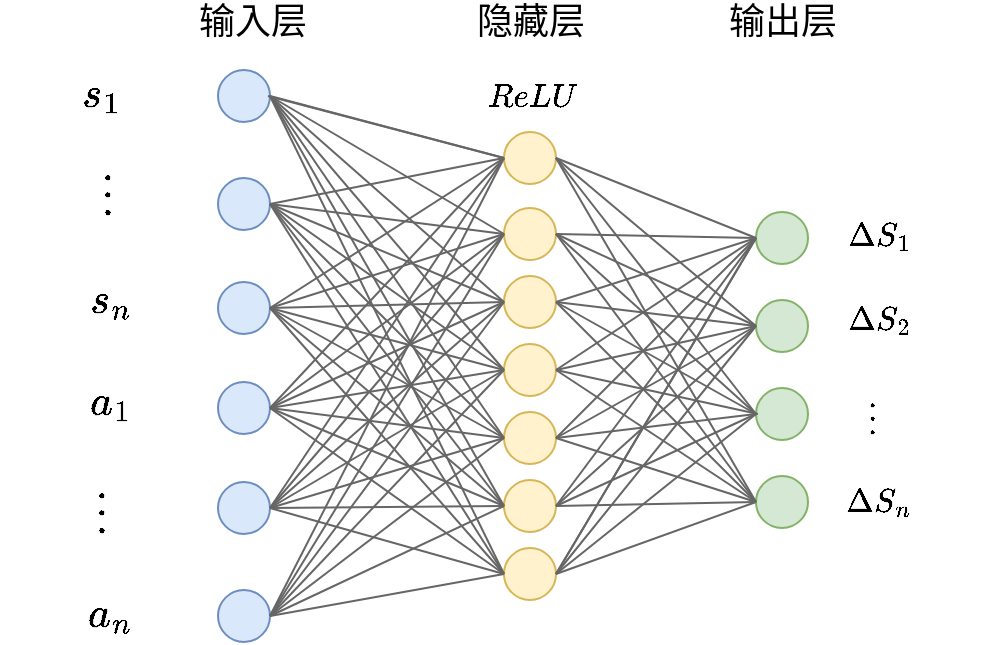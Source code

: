 <mxfile version="15.9.1" type="github">
  <diagram id="R-0LJIg4740oiYrScQ-5" name="第 1 页">
    <mxGraphModel dx="782" dy="450" grid="0" gridSize="10" guides="1" tooltips="1" connect="1" arrows="1" fold="1" page="0" pageScale="1" pageWidth="827" pageHeight="1169" math="1" shadow="0">
      <root>
        <mxCell id="0" />
        <mxCell id="1" parent="0" />
        <mxCell id="kZnqD4HNdVJVELvwvlzz-5" value="" style="ellipse;whiteSpace=wrap;html=1;aspect=fixed;fillColor=#dae8fc;strokeColor=#6c8ebf;" parent="1" vertex="1">
          <mxGeometry x="134" y="293" width="26" height="26" as="geometry" />
        </mxCell>
        <mxCell id="kZnqD4HNdVJVELvwvlzz-6" value="" style="ellipse;whiteSpace=wrap;html=1;aspect=fixed;fillColor=#dae8fc;strokeColor=#6c8ebf;" parent="1" vertex="1">
          <mxGeometry x="134" y="347" width="26" height="26" as="geometry" />
        </mxCell>
        <mxCell id="kZnqD4HNdVJVELvwvlzz-16" value="" style="ellipse;whiteSpace=wrap;html=1;aspect=fixed;fillColor=#dae8fc;strokeColor=#6c8ebf;" parent="1" vertex="1">
          <mxGeometry x="134" y="399" width="26" height="26" as="geometry" />
        </mxCell>
        <mxCell id="kZnqD4HNdVJVELvwvlzz-17" value="" style="ellipse;whiteSpace=wrap;html=1;aspect=fixed;fillColor=#dae8fc;strokeColor=#6c8ebf;" parent="1" vertex="1">
          <mxGeometry x="134" y="449" width="26" height="26" as="geometry" />
        </mxCell>
        <mxCell id="kZnqD4HNdVJVELvwvlzz-18" value="" style="ellipse;whiteSpace=wrap;html=1;aspect=fixed;fillColor=#dae8fc;strokeColor=#6c8ebf;" parent="1" vertex="1">
          <mxGeometry x="134" y="499" width="26" height="26" as="geometry" />
        </mxCell>
        <mxCell id="kZnqD4HNdVJVELvwvlzz-19" value="" style="ellipse;whiteSpace=wrap;html=1;aspect=fixed;fillColor=#dae8fc;strokeColor=#6c8ebf;" parent="1" vertex="1">
          <mxGeometry x="134" y="553" width="26" height="26" as="geometry" />
        </mxCell>
        <mxCell id="kZnqD4HNdVJVELvwvlzz-20" value="" style="ellipse;whiteSpace=wrap;html=1;aspect=fixed;fillColor=#fff2cc;strokeColor=#d6b656;" parent="1" vertex="1">
          <mxGeometry x="277" y="362" width="26" height="26" as="geometry" />
        </mxCell>
        <mxCell id="kZnqD4HNdVJVELvwvlzz-21" value="" style="ellipse;whiteSpace=wrap;html=1;aspect=fixed;fillColor=#fff2cc;strokeColor=#d6b656;" parent="1" vertex="1">
          <mxGeometry x="277" y="396" width="26" height="26" as="geometry" />
        </mxCell>
        <mxCell id="kZnqD4HNdVJVELvwvlzz-24" value="" style="ellipse;whiteSpace=wrap;html=1;aspect=fixed;fillColor=#d5e8d4;strokeColor=#82b366;" parent="1" vertex="1">
          <mxGeometry x="403" y="364" width="26" height="26" as="geometry" />
        </mxCell>
        <mxCell id="kZnqD4HNdVJVELvwvlzz-25" value="" style="ellipse;whiteSpace=wrap;html=1;aspect=fixed;fillColor=#d5e8d4;strokeColor=#82b366;" parent="1" vertex="1">
          <mxGeometry x="403" y="408" width="26" height="26" as="geometry" />
        </mxCell>
        <mxCell id="kZnqD4HNdVJVELvwvlzz-26" value="" style="ellipse;whiteSpace=wrap;html=1;aspect=fixed;fillColor=#d5e8d4;strokeColor=#82b366;" parent="1" vertex="1">
          <mxGeometry x="403" y="452" width="26" height="26" as="geometry" />
        </mxCell>
        <mxCell id="kZnqD4HNdVJVELvwvlzz-27" value="" style="ellipse;whiteSpace=wrap;html=1;aspect=fixed;fillColor=#d5e8d4;strokeColor=#82b366;" parent="1" vertex="1">
          <mxGeometry x="403" y="496" width="26" height="26" as="geometry" />
        </mxCell>
        <mxCell id="kZnqD4HNdVJVELvwvlzz-32" value="" style="ellipse;whiteSpace=wrap;html=1;aspect=fixed;fillColor=#fff2cc;strokeColor=#d6b656;" parent="1" vertex="1">
          <mxGeometry x="277" y="430" width="26" height="26" as="geometry" />
        </mxCell>
        <mxCell id="kZnqD4HNdVJVELvwvlzz-33" value="" style="ellipse;whiteSpace=wrap;html=1;aspect=fixed;fillColor=#fff2cc;strokeColor=#d6b656;" parent="1" vertex="1">
          <mxGeometry x="277" y="464" width="26" height="26" as="geometry" />
        </mxCell>
        <mxCell id="kZnqD4HNdVJVELvwvlzz-34" value="" style="ellipse;whiteSpace=wrap;html=1;aspect=fixed;fillColor=#fff2cc;strokeColor=#d6b656;" parent="1" vertex="1">
          <mxGeometry x="277" y="498" width="26" height="26" as="geometry" />
        </mxCell>
        <mxCell id="kZnqD4HNdVJVELvwvlzz-35" value="" style="ellipse;whiteSpace=wrap;html=1;aspect=fixed;fillColor=#fff2cc;strokeColor=#d6b656;" parent="1" vertex="1">
          <mxGeometry x="277" y="532" width="26" height="26" as="geometry" />
        </mxCell>
        <mxCell id="kZnqD4HNdVJVELvwvlzz-36" value="" style="ellipse;whiteSpace=wrap;html=1;aspect=fixed;fillColor=#fff2cc;strokeColor=#d6b656;" parent="1" vertex="1">
          <mxGeometry x="277" y="324" width="26" height="26" as="geometry" />
        </mxCell>
        <mxCell id="kZnqD4HNdVJVELvwvlzz-40" value="" style="endArrow=none;html=1;rounded=0;entryX=0;entryY=0.5;entryDx=0;entryDy=0;fillColor=#f5f5f5;strokeColor=#666666;" parent="1" target="kZnqD4HNdVJVELvwvlzz-36" edge="1">
          <mxGeometry width="50" height="50" relative="1" as="geometry">
            <mxPoint x="159" y="306" as="sourcePoint" />
            <mxPoint x="264" y="337" as="targetPoint" />
          </mxGeometry>
        </mxCell>
        <mxCell id="kZnqD4HNdVJVELvwvlzz-41" value="" style="endArrow=none;html=1;rounded=0;entryX=0;entryY=0.5;entryDx=0;entryDy=0;fillColor=#f5f5f5;strokeColor=#666666;" parent="1" target="kZnqD4HNdVJVELvwvlzz-36" edge="1">
          <mxGeometry width="50" height="50" relative="1" as="geometry">
            <mxPoint x="160" y="306" as="sourcePoint" />
            <mxPoint x="264" y="337" as="targetPoint" />
          </mxGeometry>
        </mxCell>
        <mxCell id="kZnqD4HNdVJVELvwvlzz-43" value="" style="endArrow=none;html=1;rounded=0;entryX=0;entryY=0.5;entryDx=0;entryDy=0;fillColor=#f5f5f5;strokeColor=#666666;" parent="1" target="kZnqD4HNdVJVELvwvlzz-20" edge="1">
          <mxGeometry width="50" height="50" relative="1" as="geometry">
            <mxPoint x="160" y="306" as="sourcePoint" />
            <mxPoint x="264" y="337" as="targetPoint" />
          </mxGeometry>
        </mxCell>
        <mxCell id="kZnqD4HNdVJVELvwvlzz-44" value="" style="endArrow=none;html=1;rounded=0;entryX=0;entryY=0.5;entryDx=0;entryDy=0;fillColor=#f5f5f5;strokeColor=#666666;" parent="1" target="kZnqD4HNdVJVELvwvlzz-21" edge="1">
          <mxGeometry width="50" height="50" relative="1" as="geometry">
            <mxPoint x="160" y="306" as="sourcePoint" />
            <mxPoint x="264" y="337" as="targetPoint" />
          </mxGeometry>
        </mxCell>
        <mxCell id="kZnqD4HNdVJVELvwvlzz-45" value="" style="endArrow=none;html=1;rounded=0;entryX=0;entryY=0.5;entryDx=0;entryDy=0;fillColor=#f5f5f5;strokeColor=#666666;" parent="1" target="kZnqD4HNdVJVELvwvlzz-32" edge="1">
          <mxGeometry width="50" height="50" relative="1" as="geometry">
            <mxPoint x="160" y="306" as="sourcePoint" />
            <mxPoint x="264" y="337" as="targetPoint" />
          </mxGeometry>
        </mxCell>
        <mxCell id="kZnqD4HNdVJVELvwvlzz-46" value="" style="endArrow=none;html=1;rounded=0;entryX=0;entryY=0.5;entryDx=0;entryDy=0;fillColor=#f5f5f5;strokeColor=#666666;" parent="1" target="kZnqD4HNdVJVELvwvlzz-33" edge="1">
          <mxGeometry width="50" height="50" relative="1" as="geometry">
            <mxPoint x="160" y="306" as="sourcePoint" />
            <mxPoint x="264" y="337" as="targetPoint" />
          </mxGeometry>
        </mxCell>
        <mxCell id="kZnqD4HNdVJVELvwvlzz-47" value="" style="endArrow=none;html=1;rounded=0;entryX=0;entryY=0.5;entryDx=0;entryDy=0;fillColor=#f5f5f5;strokeColor=#666666;" parent="1" target="kZnqD4HNdVJVELvwvlzz-34" edge="1">
          <mxGeometry width="50" height="50" relative="1" as="geometry">
            <mxPoint x="160" y="306" as="sourcePoint" />
            <mxPoint x="264" y="337" as="targetPoint" />
          </mxGeometry>
        </mxCell>
        <mxCell id="kZnqD4HNdVJVELvwvlzz-48" value="" style="endArrow=none;html=1;rounded=0;entryX=0;entryY=0.5;entryDx=0;entryDy=0;fillColor=#f5f5f5;strokeColor=#666666;" parent="1" target="kZnqD4HNdVJVELvwvlzz-35" edge="1">
          <mxGeometry width="50" height="50" relative="1" as="geometry">
            <mxPoint x="160" y="306" as="sourcePoint" />
            <mxPoint x="264" y="337" as="targetPoint" />
          </mxGeometry>
        </mxCell>
        <mxCell id="kZnqD4HNdVJVELvwvlzz-49" value="" style="endArrow=none;html=1;rounded=0;entryX=1;entryY=0.5;entryDx=0;entryDy=0;exitX=0;exitY=0.5;exitDx=0;exitDy=0;fillColor=#f5f5f5;strokeColor=#666666;" parent="1" source="kZnqD4HNdVJVELvwvlzz-36" target="kZnqD4HNdVJVELvwvlzz-6" edge="1">
          <mxGeometry width="50" height="50" relative="1" as="geometry">
            <mxPoint x="27" y="413" as="sourcePoint" />
            <mxPoint x="77" y="363" as="targetPoint" />
          </mxGeometry>
        </mxCell>
        <mxCell id="kZnqD4HNdVJVELvwvlzz-50" value="" style="endArrow=none;html=1;rounded=0;entryX=1;entryY=0.5;entryDx=0;entryDy=0;exitX=0;exitY=0.5;exitDx=0;exitDy=0;fillColor=#f5f5f5;strokeColor=#666666;" parent="1" source="kZnqD4HNdVJVELvwvlzz-20" target="kZnqD4HNdVJVELvwvlzz-6" edge="1">
          <mxGeometry width="50" height="50" relative="1" as="geometry">
            <mxPoint x="27" y="413" as="sourcePoint" />
            <mxPoint x="77" y="363" as="targetPoint" />
          </mxGeometry>
        </mxCell>
        <mxCell id="kZnqD4HNdVJVELvwvlzz-51" value="" style="endArrow=none;html=1;rounded=0;entryX=1;entryY=0.5;entryDx=0;entryDy=0;exitX=0;exitY=0.5;exitDx=0;exitDy=0;fillColor=#f5f5f5;strokeColor=#666666;" parent="1" source="kZnqD4HNdVJVELvwvlzz-21" target="kZnqD4HNdVJVELvwvlzz-6" edge="1">
          <mxGeometry width="50" height="50" relative="1" as="geometry">
            <mxPoint x="27" y="413" as="sourcePoint" />
            <mxPoint x="77" y="363" as="targetPoint" />
          </mxGeometry>
        </mxCell>
        <mxCell id="kZnqD4HNdVJVELvwvlzz-52" value="" style="endArrow=none;html=1;rounded=0;entryX=1;entryY=0.5;entryDx=0;entryDy=0;exitX=0;exitY=0.5;exitDx=0;exitDy=0;fillColor=#f5f5f5;strokeColor=#666666;" parent="1" source="kZnqD4HNdVJVELvwvlzz-32" target="kZnqD4HNdVJVELvwvlzz-6" edge="1">
          <mxGeometry width="50" height="50" relative="1" as="geometry">
            <mxPoint x="27" y="413" as="sourcePoint" />
            <mxPoint x="77" y="363" as="targetPoint" />
          </mxGeometry>
        </mxCell>
        <mxCell id="kZnqD4HNdVJVELvwvlzz-53" value="" style="endArrow=none;html=1;rounded=0;entryX=1;entryY=0.5;entryDx=0;entryDy=0;exitX=0;exitY=0.5;exitDx=0;exitDy=0;fillColor=#f5f5f5;strokeColor=#666666;" parent="1" source="kZnqD4HNdVJVELvwvlzz-33" target="kZnqD4HNdVJVELvwvlzz-6" edge="1">
          <mxGeometry width="50" height="50" relative="1" as="geometry">
            <mxPoint x="27" y="413" as="sourcePoint" />
            <mxPoint x="77" y="363" as="targetPoint" />
          </mxGeometry>
        </mxCell>
        <mxCell id="kZnqD4HNdVJVELvwvlzz-54" value="" style="endArrow=none;html=1;rounded=0;entryX=1;entryY=0.5;entryDx=0;entryDy=0;exitX=0;exitY=0.5;exitDx=0;exitDy=0;fillColor=#f5f5f5;strokeColor=#666666;" parent="1" source="kZnqD4HNdVJVELvwvlzz-34" target="kZnqD4HNdVJVELvwvlzz-6" edge="1">
          <mxGeometry width="50" height="50" relative="1" as="geometry">
            <mxPoint x="27" y="413" as="sourcePoint" />
            <mxPoint x="77" y="363" as="targetPoint" />
          </mxGeometry>
        </mxCell>
        <mxCell id="kZnqD4HNdVJVELvwvlzz-55" value="" style="endArrow=none;html=1;rounded=0;entryX=1;entryY=0.5;entryDx=0;entryDy=0;exitX=0;exitY=0.5;exitDx=0;exitDy=0;fillColor=#f5f5f5;strokeColor=#666666;" parent="1" source="kZnqD4HNdVJVELvwvlzz-35" target="kZnqD4HNdVJVELvwvlzz-6" edge="1">
          <mxGeometry width="50" height="50" relative="1" as="geometry">
            <mxPoint x="27" y="413" as="sourcePoint" />
            <mxPoint x="77" y="363" as="targetPoint" />
          </mxGeometry>
        </mxCell>
        <mxCell id="kZnqD4HNdVJVELvwvlzz-57" value="" style="endArrow=none;html=1;rounded=0;entryX=1;entryY=0.5;entryDx=0;entryDy=0;exitX=0;exitY=0.5;exitDx=0;exitDy=0;fillColor=#f5f5f5;strokeColor=#666666;" parent="1" source="kZnqD4HNdVJVELvwvlzz-36" target="kZnqD4HNdVJVELvwvlzz-16" edge="1">
          <mxGeometry width="50" height="50" relative="1" as="geometry">
            <mxPoint x="61" y="468" as="sourcePoint" />
            <mxPoint x="111" y="418" as="targetPoint" />
          </mxGeometry>
        </mxCell>
        <mxCell id="kZnqD4HNdVJVELvwvlzz-58" value="" style="endArrow=none;html=1;rounded=0;entryX=1;entryY=0.5;entryDx=0;entryDy=0;exitX=0;exitY=0.5;exitDx=0;exitDy=0;fillColor=#f5f5f5;strokeColor=#666666;" parent="1" source="kZnqD4HNdVJVELvwvlzz-20" target="kZnqD4HNdVJVELvwvlzz-16" edge="1">
          <mxGeometry width="50" height="50" relative="1" as="geometry">
            <mxPoint x="61" y="468" as="sourcePoint" />
            <mxPoint x="111" y="418" as="targetPoint" />
          </mxGeometry>
        </mxCell>
        <mxCell id="kZnqD4HNdVJVELvwvlzz-59" value="" style="endArrow=none;html=1;rounded=0;entryX=1;entryY=0.5;entryDx=0;entryDy=0;exitX=0;exitY=0.5;exitDx=0;exitDy=0;fillColor=#f5f5f5;strokeColor=#666666;" parent="1" source="kZnqD4HNdVJVELvwvlzz-21" target="kZnqD4HNdVJVELvwvlzz-16" edge="1">
          <mxGeometry width="50" height="50" relative="1" as="geometry">
            <mxPoint x="61" y="468" as="sourcePoint" />
            <mxPoint x="111" y="418" as="targetPoint" />
          </mxGeometry>
        </mxCell>
        <mxCell id="kZnqD4HNdVJVELvwvlzz-60" value="" style="endArrow=none;html=1;rounded=0;entryX=1;entryY=0.5;entryDx=0;entryDy=0;exitX=0;exitY=0.5;exitDx=0;exitDy=0;fillColor=#f5f5f5;strokeColor=#666666;" parent="1" source="kZnqD4HNdVJVELvwvlzz-32" target="kZnqD4HNdVJVELvwvlzz-16" edge="1">
          <mxGeometry width="50" height="50" relative="1" as="geometry">
            <mxPoint x="61" y="468" as="sourcePoint" />
            <mxPoint x="111" y="418" as="targetPoint" />
          </mxGeometry>
        </mxCell>
        <mxCell id="kZnqD4HNdVJVELvwvlzz-61" value="" style="endArrow=none;html=1;rounded=0;entryX=1;entryY=0.5;entryDx=0;entryDy=0;exitX=0;exitY=0.5;exitDx=0;exitDy=0;fillColor=#f5f5f5;strokeColor=#666666;" parent="1" source="kZnqD4HNdVJVELvwvlzz-33" target="kZnqD4HNdVJVELvwvlzz-16" edge="1">
          <mxGeometry width="50" height="50" relative="1" as="geometry">
            <mxPoint x="61" y="468" as="sourcePoint" />
            <mxPoint x="111" y="418" as="targetPoint" />
          </mxGeometry>
        </mxCell>
        <mxCell id="kZnqD4HNdVJVELvwvlzz-62" value="" style="endArrow=none;html=1;rounded=0;entryX=1;entryY=0.5;entryDx=0;entryDy=0;exitX=0;exitY=0.5;exitDx=0;exitDy=0;fillColor=#f5f5f5;strokeColor=#666666;" parent="1" source="kZnqD4HNdVJVELvwvlzz-34" target="kZnqD4HNdVJVELvwvlzz-16" edge="1">
          <mxGeometry width="50" height="50" relative="1" as="geometry">
            <mxPoint x="61" y="468" as="sourcePoint" />
            <mxPoint x="111" y="418" as="targetPoint" />
          </mxGeometry>
        </mxCell>
        <mxCell id="kZnqD4HNdVJVELvwvlzz-63" value="" style="endArrow=none;html=1;rounded=0;entryX=1;entryY=0.5;entryDx=0;entryDy=0;exitX=0;exitY=0.5;exitDx=0;exitDy=0;fillColor=#f5f5f5;strokeColor=#666666;" parent="1" source="kZnqD4HNdVJVELvwvlzz-35" target="kZnqD4HNdVJVELvwvlzz-16" edge="1">
          <mxGeometry width="50" height="50" relative="1" as="geometry">
            <mxPoint x="61" y="468" as="sourcePoint" />
            <mxPoint x="111" y="418" as="targetPoint" />
          </mxGeometry>
        </mxCell>
        <mxCell id="kZnqD4HNdVJVELvwvlzz-64" value="" style="endArrow=none;html=1;rounded=0;entryX=1;entryY=0.5;entryDx=0;entryDy=0;exitX=0;exitY=0.5;exitDx=0;exitDy=0;fillColor=#f5f5f5;strokeColor=#666666;" parent="1" source="kZnqD4HNdVJVELvwvlzz-20" target="kZnqD4HNdVJVELvwvlzz-17" edge="1">
          <mxGeometry width="50" height="50" relative="1" as="geometry">
            <mxPoint x="287" y="555" as="sourcePoint" />
            <mxPoint x="170" y="422" as="targetPoint" />
          </mxGeometry>
        </mxCell>
        <mxCell id="kZnqD4HNdVJVELvwvlzz-65" value="" style="endArrow=none;html=1;rounded=0;entryX=1;entryY=0.5;entryDx=0;entryDy=0;exitX=0;exitY=0.5;exitDx=0;exitDy=0;fillColor=#f5f5f5;strokeColor=#666666;" parent="1" source="kZnqD4HNdVJVELvwvlzz-36" target="kZnqD4HNdVJVELvwvlzz-17" edge="1">
          <mxGeometry width="50" height="50" relative="1" as="geometry">
            <mxPoint x="287" y="555" as="sourcePoint" />
            <mxPoint x="170" y="422" as="targetPoint" />
          </mxGeometry>
        </mxCell>
        <mxCell id="kZnqD4HNdVJVELvwvlzz-66" value="" style="endArrow=none;html=1;rounded=0;entryX=1;entryY=0.5;entryDx=0;entryDy=0;exitX=0;exitY=0.5;exitDx=0;exitDy=0;fillColor=#f5f5f5;strokeColor=#666666;" parent="1" source="kZnqD4HNdVJVELvwvlzz-21" target="kZnqD4HNdVJVELvwvlzz-17" edge="1">
          <mxGeometry width="50" height="50" relative="1" as="geometry">
            <mxPoint x="287" y="555" as="sourcePoint" />
            <mxPoint x="170" y="422" as="targetPoint" />
          </mxGeometry>
        </mxCell>
        <mxCell id="kZnqD4HNdVJVELvwvlzz-67" value="" style="endArrow=none;html=1;rounded=0;entryX=1;entryY=0.5;entryDx=0;entryDy=0;exitX=0;exitY=0.5;exitDx=0;exitDy=0;fillColor=#f5f5f5;strokeColor=#666666;" parent="1" source="kZnqD4HNdVJVELvwvlzz-32" target="kZnqD4HNdVJVELvwvlzz-17" edge="1">
          <mxGeometry width="50" height="50" relative="1" as="geometry">
            <mxPoint x="287" y="555" as="sourcePoint" />
            <mxPoint x="170" y="422" as="targetPoint" />
          </mxGeometry>
        </mxCell>
        <mxCell id="kZnqD4HNdVJVELvwvlzz-68" value="" style="endArrow=none;html=1;rounded=0;entryX=1;entryY=0.5;entryDx=0;entryDy=0;exitX=0;exitY=0.5;exitDx=0;exitDy=0;fillColor=#f5f5f5;strokeColor=#666666;" parent="1" source="kZnqD4HNdVJVELvwvlzz-33" target="kZnqD4HNdVJVELvwvlzz-17" edge="1">
          <mxGeometry width="50" height="50" relative="1" as="geometry">
            <mxPoint x="287" y="555" as="sourcePoint" />
            <mxPoint x="170" y="422" as="targetPoint" />
          </mxGeometry>
        </mxCell>
        <mxCell id="kZnqD4HNdVJVELvwvlzz-69" value="" style="endArrow=none;html=1;rounded=0;entryX=1;entryY=0.5;entryDx=0;entryDy=0;exitX=0;exitY=0.5;exitDx=0;exitDy=0;fillColor=#f5f5f5;strokeColor=#666666;" parent="1" source="kZnqD4HNdVJVELvwvlzz-34" target="kZnqD4HNdVJVELvwvlzz-17" edge="1">
          <mxGeometry width="50" height="50" relative="1" as="geometry">
            <mxPoint x="287" y="555" as="sourcePoint" />
            <mxPoint x="170" y="422" as="targetPoint" />
          </mxGeometry>
        </mxCell>
        <mxCell id="kZnqD4HNdVJVELvwvlzz-70" value="" style="endArrow=none;html=1;rounded=0;entryX=1;entryY=0.5;entryDx=0;entryDy=0;exitX=0;exitY=0.5;exitDx=0;exitDy=0;fillColor=#f5f5f5;strokeColor=#666666;" parent="1" source="kZnqD4HNdVJVELvwvlzz-35" target="kZnqD4HNdVJVELvwvlzz-17" edge="1">
          <mxGeometry width="50" height="50" relative="1" as="geometry">
            <mxPoint x="287" y="555" as="sourcePoint" />
            <mxPoint x="170" y="422" as="targetPoint" />
          </mxGeometry>
        </mxCell>
        <mxCell id="kZnqD4HNdVJVELvwvlzz-71" value="" style="endArrow=none;html=1;rounded=0;entryX=1;entryY=0.5;entryDx=0;entryDy=0;exitX=0;exitY=0.5;exitDx=0;exitDy=0;fillColor=#f5f5f5;strokeColor=#666666;" parent="1" source="kZnqD4HNdVJVELvwvlzz-35" target="kZnqD4HNdVJVELvwvlzz-18" edge="1">
          <mxGeometry width="50" height="50" relative="1" as="geometry">
            <mxPoint x="287" y="555" as="sourcePoint" />
            <mxPoint x="170" y="472" as="targetPoint" />
          </mxGeometry>
        </mxCell>
        <mxCell id="kZnqD4HNdVJVELvwvlzz-72" value="" style="endArrow=none;html=1;rounded=0;entryX=1;entryY=0.5;entryDx=0;entryDy=0;exitX=0;exitY=0.5;exitDx=0;exitDy=0;fillColor=#f5f5f5;strokeColor=#666666;" parent="1" source="kZnqD4HNdVJVELvwvlzz-36" target="kZnqD4HNdVJVELvwvlzz-18" edge="1">
          <mxGeometry width="50" height="50" relative="1" as="geometry">
            <mxPoint x="287" y="555" as="sourcePoint" />
            <mxPoint x="170" y="472" as="targetPoint" />
          </mxGeometry>
        </mxCell>
        <mxCell id="kZnqD4HNdVJVELvwvlzz-73" value="" style="endArrow=none;html=1;rounded=0;entryX=1;entryY=0.5;entryDx=0;entryDy=0;exitX=0;exitY=0.5;exitDx=0;exitDy=0;fillColor=#f5f5f5;strokeColor=#666666;" parent="1" source="kZnqD4HNdVJVELvwvlzz-34" target="kZnqD4HNdVJVELvwvlzz-18" edge="1">
          <mxGeometry width="50" height="50" relative="1" as="geometry">
            <mxPoint x="287" y="555" as="sourcePoint" />
            <mxPoint x="170" y="472" as="targetPoint" />
          </mxGeometry>
        </mxCell>
        <mxCell id="kZnqD4HNdVJVELvwvlzz-74" value="" style="endArrow=none;html=1;rounded=0;entryX=1;entryY=0.5;entryDx=0;entryDy=0;exitX=0;exitY=0.5;exitDx=0;exitDy=0;fillColor=#f5f5f5;strokeColor=#666666;" parent="1" source="kZnqD4HNdVJVELvwvlzz-33" target="kZnqD4HNdVJVELvwvlzz-18" edge="1">
          <mxGeometry width="50" height="50" relative="1" as="geometry">
            <mxPoint x="287" y="555" as="sourcePoint" />
            <mxPoint x="170" y="472" as="targetPoint" />
          </mxGeometry>
        </mxCell>
        <mxCell id="kZnqD4HNdVJVELvwvlzz-75" value="" style="endArrow=none;html=1;rounded=0;entryX=1;entryY=0.5;entryDx=0;entryDy=0;exitX=0;exitY=0.5;exitDx=0;exitDy=0;fillColor=#f5f5f5;strokeColor=#666666;" parent="1" source="kZnqD4HNdVJVELvwvlzz-32" target="kZnqD4HNdVJVELvwvlzz-18" edge="1">
          <mxGeometry width="50" height="50" relative="1" as="geometry">
            <mxPoint x="271" y="443" as="sourcePoint" />
            <mxPoint x="160" y="512" as="targetPoint" />
          </mxGeometry>
        </mxCell>
        <mxCell id="kZnqD4HNdVJVELvwvlzz-76" value="" style="endArrow=none;html=1;rounded=0;entryX=1;entryY=0.5;entryDx=0;entryDy=0;exitX=0;exitY=0.5;exitDx=0;exitDy=0;fillColor=#f5f5f5;strokeColor=#666666;" parent="1" source="kZnqD4HNdVJVELvwvlzz-21" target="kZnqD4HNdVJVELvwvlzz-18" edge="1">
          <mxGeometry width="50" height="50" relative="1" as="geometry">
            <mxPoint x="271" y="443" as="sourcePoint" />
            <mxPoint x="160" y="512" as="targetPoint" />
          </mxGeometry>
        </mxCell>
        <mxCell id="kZnqD4HNdVJVELvwvlzz-77" value="" style="endArrow=none;html=1;rounded=0;entryX=1;entryY=0.5;entryDx=0;entryDy=0;exitX=0;exitY=0.5;exitDx=0;exitDy=0;fillColor=#f5f5f5;strokeColor=#666666;" parent="1" source="kZnqD4HNdVJVELvwvlzz-20" target="kZnqD4HNdVJVELvwvlzz-18" edge="1">
          <mxGeometry width="50" height="50" relative="1" as="geometry">
            <mxPoint x="271" y="443" as="sourcePoint" />
            <mxPoint x="160" y="512" as="targetPoint" />
          </mxGeometry>
        </mxCell>
        <mxCell id="kZnqD4HNdVJVELvwvlzz-78" value="" style="endArrow=none;html=1;rounded=0;exitX=1;exitY=0.5;exitDx=0;exitDy=0;entryX=0;entryY=0.5;entryDx=0;entryDy=0;fillColor=#f5f5f5;strokeColor=#666666;" parent="1" source="kZnqD4HNdVJVELvwvlzz-19" target="kZnqD4HNdVJVELvwvlzz-36" edge="1">
          <mxGeometry width="50" height="50" relative="1" as="geometry">
            <mxPoint x="375" y="487" as="sourcePoint" />
            <mxPoint x="425" y="437" as="targetPoint" />
          </mxGeometry>
        </mxCell>
        <mxCell id="kZnqD4HNdVJVELvwvlzz-79" value="" style="endArrow=none;html=1;rounded=0;exitX=1;exitY=0.5;exitDx=0;exitDy=0;entryX=0;entryY=0.5;entryDx=0;entryDy=0;fillColor=#f5f5f5;strokeColor=#666666;" parent="1" source="kZnqD4HNdVJVELvwvlzz-19" target="kZnqD4HNdVJVELvwvlzz-20" edge="1">
          <mxGeometry width="50" height="50" relative="1" as="geometry">
            <mxPoint x="375" y="487" as="sourcePoint" />
            <mxPoint x="425" y="437" as="targetPoint" />
          </mxGeometry>
        </mxCell>
        <mxCell id="kZnqD4HNdVJVELvwvlzz-80" value="" style="endArrow=none;html=1;rounded=0;exitX=1;exitY=0.5;exitDx=0;exitDy=0;entryX=0;entryY=0.5;entryDx=0;entryDy=0;fillColor=#f5f5f5;strokeColor=#666666;" parent="1" source="kZnqD4HNdVJVELvwvlzz-19" target="kZnqD4HNdVJVELvwvlzz-21" edge="1">
          <mxGeometry width="50" height="50" relative="1" as="geometry">
            <mxPoint x="375" y="487" as="sourcePoint" />
            <mxPoint x="425" y="437" as="targetPoint" />
          </mxGeometry>
        </mxCell>
        <mxCell id="kZnqD4HNdVJVELvwvlzz-81" value="" style="endArrow=none;html=1;rounded=0;exitX=1;exitY=0.5;exitDx=0;exitDy=0;entryX=0;entryY=0.5;entryDx=0;entryDy=0;fillColor=#f5f5f5;strokeColor=#666666;" parent="1" source="kZnqD4HNdVJVELvwvlzz-19" target="kZnqD4HNdVJVELvwvlzz-32" edge="1">
          <mxGeometry width="50" height="50" relative="1" as="geometry">
            <mxPoint x="375" y="487" as="sourcePoint" />
            <mxPoint x="425" y="437" as="targetPoint" />
          </mxGeometry>
        </mxCell>
        <mxCell id="kZnqD4HNdVJVELvwvlzz-82" value="" style="endArrow=none;html=1;rounded=0;exitX=1;exitY=0.5;exitDx=0;exitDy=0;entryX=0;entryY=0.5;entryDx=0;entryDy=0;fillColor=#f5f5f5;strokeColor=#666666;" parent="1" source="kZnqD4HNdVJVELvwvlzz-19" target="kZnqD4HNdVJVELvwvlzz-33" edge="1">
          <mxGeometry width="50" height="50" relative="1" as="geometry">
            <mxPoint x="375" y="487" as="sourcePoint" />
            <mxPoint x="425" y="437" as="targetPoint" />
          </mxGeometry>
        </mxCell>
        <mxCell id="kZnqD4HNdVJVELvwvlzz-83" value="" style="endArrow=none;html=1;rounded=0;exitX=1;exitY=0.5;exitDx=0;exitDy=0;entryX=0;entryY=0.5;entryDx=0;entryDy=0;fillColor=#f5f5f5;strokeColor=#666666;" parent="1" source="kZnqD4HNdVJVELvwvlzz-19" target="kZnqD4HNdVJVELvwvlzz-34" edge="1">
          <mxGeometry width="50" height="50" relative="1" as="geometry">
            <mxPoint x="375" y="487" as="sourcePoint" />
            <mxPoint x="425" y="437" as="targetPoint" />
          </mxGeometry>
        </mxCell>
        <mxCell id="kZnqD4HNdVJVELvwvlzz-84" value="" style="endArrow=none;html=1;rounded=0;exitX=1;exitY=0.5;exitDx=0;exitDy=0;entryX=0;entryY=0.5;entryDx=0;entryDy=0;fillColor=#f5f5f5;strokeColor=#666666;" parent="1" source="kZnqD4HNdVJVELvwvlzz-19" target="kZnqD4HNdVJVELvwvlzz-35" edge="1">
          <mxGeometry width="50" height="50" relative="1" as="geometry">
            <mxPoint x="375" y="487" as="sourcePoint" />
            <mxPoint x="425" y="437" as="targetPoint" />
          </mxGeometry>
        </mxCell>
        <mxCell id="kZnqD4HNdVJVELvwvlzz-85" value="" style="endArrow=none;html=1;rounded=0;entryX=0;entryY=0.5;entryDx=0;entryDy=0;exitX=1;exitY=0.5;exitDx=0;exitDy=0;fillColor=#f5f5f5;strokeColor=#666666;" parent="1" source="kZnqD4HNdVJVELvwvlzz-36" target="kZnqD4HNdVJVELvwvlzz-24" edge="1">
          <mxGeometry width="50" height="50" relative="1" as="geometry">
            <mxPoint x="297" y="565" as="sourcePoint" />
            <mxPoint x="180" y="482" as="targetPoint" />
          </mxGeometry>
        </mxCell>
        <mxCell id="kZnqD4HNdVJVELvwvlzz-86" value="" style="endArrow=none;html=1;rounded=0;entryX=0;entryY=0.5;entryDx=0;entryDy=0;exitX=1;exitY=0.5;exitDx=0;exitDy=0;fillColor=#f5f5f5;strokeColor=#666666;" parent="1" source="kZnqD4HNdVJVELvwvlzz-20" target="kZnqD4HNdVJVELvwvlzz-24" edge="1">
          <mxGeometry width="50" height="50" relative="1" as="geometry">
            <mxPoint x="297" y="565" as="sourcePoint" />
            <mxPoint x="180" y="482" as="targetPoint" />
          </mxGeometry>
        </mxCell>
        <mxCell id="kZnqD4HNdVJVELvwvlzz-87" value="" style="endArrow=none;html=1;rounded=0;entryX=0;entryY=0.5;entryDx=0;entryDy=0;exitX=1;exitY=0.5;exitDx=0;exitDy=0;fillColor=#f5f5f5;strokeColor=#666666;" parent="1" source="kZnqD4HNdVJVELvwvlzz-21" target="kZnqD4HNdVJVELvwvlzz-24" edge="1">
          <mxGeometry width="50" height="50" relative="1" as="geometry">
            <mxPoint x="297" y="565" as="sourcePoint" />
            <mxPoint x="180" y="482" as="targetPoint" />
          </mxGeometry>
        </mxCell>
        <mxCell id="kZnqD4HNdVJVELvwvlzz-88" value="" style="endArrow=none;html=1;rounded=0;entryX=0;entryY=0.5;entryDx=0;entryDy=0;exitX=1;exitY=0.5;exitDx=0;exitDy=0;fillColor=#f5f5f5;strokeColor=#666666;" parent="1" source="kZnqD4HNdVJVELvwvlzz-32" target="kZnqD4HNdVJVELvwvlzz-24" edge="1">
          <mxGeometry width="50" height="50" relative="1" as="geometry">
            <mxPoint x="297" y="565" as="sourcePoint" />
            <mxPoint x="180" y="482" as="targetPoint" />
          </mxGeometry>
        </mxCell>
        <mxCell id="kZnqD4HNdVJVELvwvlzz-89" value="" style="endArrow=none;html=1;rounded=0;entryX=0;entryY=0.5;entryDx=0;entryDy=0;exitX=1;exitY=0.5;exitDx=0;exitDy=0;fillColor=#f5f5f5;strokeColor=#666666;" parent="1" source="kZnqD4HNdVJVELvwvlzz-33" target="kZnqD4HNdVJVELvwvlzz-24" edge="1">
          <mxGeometry width="50" height="50" relative="1" as="geometry">
            <mxPoint x="297" y="565" as="sourcePoint" />
            <mxPoint x="180" y="482" as="targetPoint" />
          </mxGeometry>
        </mxCell>
        <mxCell id="kZnqD4HNdVJVELvwvlzz-90" value="" style="endArrow=none;html=1;rounded=0;entryX=0;entryY=0.5;entryDx=0;entryDy=0;exitX=1;exitY=0.5;exitDx=0;exitDy=0;fillColor=#f5f5f5;strokeColor=#666666;" parent="1" source="kZnqD4HNdVJVELvwvlzz-34" target="kZnqD4HNdVJVELvwvlzz-24" edge="1">
          <mxGeometry width="50" height="50" relative="1" as="geometry">
            <mxPoint x="297" y="565" as="sourcePoint" />
            <mxPoint x="180" y="482" as="targetPoint" />
          </mxGeometry>
        </mxCell>
        <mxCell id="kZnqD4HNdVJVELvwvlzz-91" value="" style="endArrow=none;html=1;rounded=0;entryX=0;entryY=0.5;entryDx=0;entryDy=0;exitX=1;exitY=0.5;exitDx=0;exitDy=0;fillColor=#f5f5f5;strokeColor=#666666;" parent="1" source="kZnqD4HNdVJVELvwvlzz-35" target="kZnqD4HNdVJVELvwvlzz-24" edge="1">
          <mxGeometry width="50" height="50" relative="1" as="geometry">
            <mxPoint x="297" y="565" as="sourcePoint" />
            <mxPoint x="180" y="482" as="targetPoint" />
          </mxGeometry>
        </mxCell>
        <mxCell id="kZnqD4HNdVJVELvwvlzz-92" value="" style="endArrow=none;html=1;rounded=0;exitX=1;exitY=0.5;exitDx=0;exitDy=0;fillColor=#f5f5f5;strokeColor=#666666;" parent="1" source="kZnqD4HNdVJVELvwvlzz-35" edge="1">
          <mxGeometry width="50" height="50" relative="1" as="geometry">
            <mxPoint x="303" y="545" as="sourcePoint" />
            <mxPoint x="403" y="377" as="targetPoint" />
          </mxGeometry>
        </mxCell>
        <mxCell id="kZnqD4HNdVJVELvwvlzz-93" value="" style="endArrow=none;html=1;rounded=0;entryX=0;entryY=0.5;entryDx=0;entryDy=0;exitX=1;exitY=0.5;exitDx=0;exitDy=0;fillColor=#f5f5f5;strokeColor=#666666;" parent="1" source="kZnqD4HNdVJVELvwvlzz-36" target="kZnqD4HNdVJVELvwvlzz-25" edge="1">
          <mxGeometry width="50" height="50" relative="1" as="geometry">
            <mxPoint x="297" y="565" as="sourcePoint" />
            <mxPoint x="180" y="482" as="targetPoint" />
          </mxGeometry>
        </mxCell>
        <mxCell id="kZnqD4HNdVJVELvwvlzz-94" value="" style="endArrow=none;html=1;rounded=0;entryX=0;entryY=0.5;entryDx=0;entryDy=0;exitX=1;exitY=0.5;exitDx=0;exitDy=0;fillColor=#f5f5f5;strokeColor=#666666;" parent="1" source="kZnqD4HNdVJVELvwvlzz-36" target="kZnqD4HNdVJVELvwvlzz-26" edge="1">
          <mxGeometry width="50" height="50" relative="1" as="geometry">
            <mxPoint x="297" y="565" as="sourcePoint" />
            <mxPoint x="180" y="482" as="targetPoint" />
          </mxGeometry>
        </mxCell>
        <mxCell id="kZnqD4HNdVJVELvwvlzz-95" value="" style="endArrow=none;html=1;rounded=0;entryX=0;entryY=0.5;entryDx=0;entryDy=0;exitX=1;exitY=0.5;exitDx=0;exitDy=0;fillColor=#f5f5f5;strokeColor=#666666;" parent="1" source="kZnqD4HNdVJVELvwvlzz-36" target="kZnqD4HNdVJVELvwvlzz-27" edge="1">
          <mxGeometry width="50" height="50" relative="1" as="geometry">
            <mxPoint x="297" y="565" as="sourcePoint" />
            <mxPoint x="180" y="482" as="targetPoint" />
          </mxGeometry>
        </mxCell>
        <mxCell id="kZnqD4HNdVJVELvwvlzz-96" value="" style="endArrow=none;html=1;rounded=0;entryX=0;entryY=0.5;entryDx=0;entryDy=0;exitX=1;exitY=0.5;exitDx=0;exitDy=0;fillColor=#f5f5f5;strokeColor=#666666;" parent="1" source="kZnqD4HNdVJVELvwvlzz-20" target="kZnqD4HNdVJVELvwvlzz-25" edge="1">
          <mxGeometry width="50" height="50" relative="1" as="geometry">
            <mxPoint x="297" y="565" as="sourcePoint" />
            <mxPoint x="180" y="482" as="targetPoint" />
          </mxGeometry>
        </mxCell>
        <mxCell id="kZnqD4HNdVJVELvwvlzz-98" value="" style="endArrow=none;html=1;rounded=0;entryX=0;entryY=0.5;entryDx=0;entryDy=0;exitX=1;exitY=0.5;exitDx=0;exitDy=0;fillColor=#f5f5f5;strokeColor=#666666;" parent="1" source="kZnqD4HNdVJVELvwvlzz-20" target="kZnqD4HNdVJVELvwvlzz-26" edge="1">
          <mxGeometry width="50" height="50" relative="1" as="geometry">
            <mxPoint x="297" y="565" as="sourcePoint" />
            <mxPoint x="180" y="482" as="targetPoint" />
          </mxGeometry>
        </mxCell>
        <mxCell id="kZnqD4HNdVJVELvwvlzz-99" value="" style="endArrow=none;html=1;rounded=0;entryX=0;entryY=0.5;entryDx=0;entryDy=0;exitX=1;exitY=0.5;exitDx=0;exitDy=0;fillColor=#f5f5f5;strokeColor=#666666;" parent="1" source="kZnqD4HNdVJVELvwvlzz-20" target="kZnqD4HNdVJVELvwvlzz-27" edge="1">
          <mxGeometry width="50" height="50" relative="1" as="geometry">
            <mxPoint x="297" y="565" as="sourcePoint" />
            <mxPoint x="180" y="482" as="targetPoint" />
          </mxGeometry>
        </mxCell>
        <mxCell id="kZnqD4HNdVJVELvwvlzz-100" value="" style="endArrow=none;html=1;rounded=0;entryX=0;entryY=0.5;entryDx=0;entryDy=0;exitX=1;exitY=0.5;exitDx=0;exitDy=0;fillColor=#f5f5f5;strokeColor=#666666;" parent="1" source="kZnqD4HNdVJVELvwvlzz-21" target="kZnqD4HNdVJVELvwvlzz-25" edge="1">
          <mxGeometry width="50" height="50" relative="1" as="geometry">
            <mxPoint x="297" y="565" as="sourcePoint" />
            <mxPoint x="180" y="482" as="targetPoint" />
          </mxGeometry>
        </mxCell>
        <mxCell id="kZnqD4HNdVJVELvwvlzz-101" value="" style="endArrow=none;html=1;rounded=0;entryX=0;entryY=0.5;entryDx=0;entryDy=0;exitX=1;exitY=0.5;exitDx=0;exitDy=0;fillColor=#f5f5f5;strokeColor=#666666;" parent="1" source="kZnqD4HNdVJVELvwvlzz-21" target="kZnqD4HNdVJVELvwvlzz-26" edge="1">
          <mxGeometry width="50" height="50" relative="1" as="geometry">
            <mxPoint x="297" y="565" as="sourcePoint" />
            <mxPoint x="180" y="482" as="targetPoint" />
          </mxGeometry>
        </mxCell>
        <mxCell id="kZnqD4HNdVJVELvwvlzz-102" value="" style="endArrow=none;html=1;rounded=0;entryX=0;entryY=0.5;entryDx=0;entryDy=0;exitX=1;exitY=0.5;exitDx=0;exitDy=0;fillColor=#f5f5f5;strokeColor=#666666;" parent="1" source="kZnqD4HNdVJVELvwvlzz-21" target="kZnqD4HNdVJVELvwvlzz-27" edge="1">
          <mxGeometry width="50" height="50" relative="1" as="geometry">
            <mxPoint x="297" y="565" as="sourcePoint" />
            <mxPoint x="180" y="482" as="targetPoint" />
          </mxGeometry>
        </mxCell>
        <mxCell id="kZnqD4HNdVJVELvwvlzz-103" value="" style="endArrow=none;html=1;rounded=0;entryX=0;entryY=0.5;entryDx=0;entryDy=0;exitX=1;exitY=0.5;exitDx=0;exitDy=0;fillColor=#f5f5f5;strokeColor=#666666;" parent="1" source="kZnqD4HNdVJVELvwvlzz-32" target="kZnqD4HNdVJVELvwvlzz-25" edge="1">
          <mxGeometry width="50" height="50" relative="1" as="geometry">
            <mxPoint x="297" y="565" as="sourcePoint" />
            <mxPoint x="180" y="482" as="targetPoint" />
          </mxGeometry>
        </mxCell>
        <mxCell id="kZnqD4HNdVJVELvwvlzz-104" value="" style="endArrow=none;html=1;rounded=0;exitX=1;exitY=0.5;exitDx=0;exitDy=0;fillColor=#f5f5f5;strokeColor=#666666;" parent="1" source="kZnqD4HNdVJVELvwvlzz-32" edge="1">
          <mxGeometry width="50" height="50" relative="1" as="geometry">
            <mxPoint x="303" y="443" as="sourcePoint" />
            <mxPoint x="404" y="465" as="targetPoint" />
          </mxGeometry>
        </mxCell>
        <mxCell id="kZnqD4HNdVJVELvwvlzz-105" value="" style="endArrow=none;html=1;rounded=0;exitX=1;exitY=0.5;exitDx=0;exitDy=0;entryX=0;entryY=0.5;entryDx=0;entryDy=0;fillColor=#f5f5f5;strokeColor=#666666;" parent="1" source="kZnqD4HNdVJVELvwvlzz-32" target="kZnqD4HNdVJVELvwvlzz-27" edge="1">
          <mxGeometry width="50" height="50" relative="1" as="geometry">
            <mxPoint x="303" y="443" as="sourcePoint" />
            <mxPoint x="404" y="465" as="targetPoint" />
          </mxGeometry>
        </mxCell>
        <mxCell id="kZnqD4HNdVJVELvwvlzz-106" value="" style="endArrow=none;html=1;rounded=0;entryX=0;entryY=0.5;entryDx=0;entryDy=0;exitX=1;exitY=0.5;exitDx=0;exitDy=0;fillColor=#f5f5f5;strokeColor=#666666;" parent="1" source="kZnqD4HNdVJVELvwvlzz-33" target="kZnqD4HNdVJVELvwvlzz-25" edge="1">
          <mxGeometry width="50" height="50" relative="1" as="geometry">
            <mxPoint x="297" y="565" as="sourcePoint" />
            <mxPoint x="180" y="482" as="targetPoint" />
          </mxGeometry>
        </mxCell>
        <mxCell id="kZnqD4HNdVJVELvwvlzz-107" value="" style="endArrow=none;html=1;rounded=0;entryX=0;entryY=0.5;entryDx=0;entryDy=0;exitX=1;exitY=0.5;exitDx=0;exitDy=0;fillColor=#f5f5f5;strokeColor=#666666;" parent="1" source="kZnqD4HNdVJVELvwvlzz-33" target="kZnqD4HNdVJVELvwvlzz-26" edge="1">
          <mxGeometry width="50" height="50" relative="1" as="geometry">
            <mxPoint x="297" y="565" as="sourcePoint" />
            <mxPoint x="180" y="482" as="targetPoint" />
          </mxGeometry>
        </mxCell>
        <mxCell id="kZnqD4HNdVJVELvwvlzz-108" value="" style="endArrow=none;html=1;rounded=0;entryX=0;entryY=0.5;entryDx=0;entryDy=0;exitX=1;exitY=0.5;exitDx=0;exitDy=0;fillColor=#f5f5f5;strokeColor=#666666;" parent="1" source="kZnqD4HNdVJVELvwvlzz-33" target="kZnqD4HNdVJVELvwvlzz-27" edge="1">
          <mxGeometry width="50" height="50" relative="1" as="geometry">
            <mxPoint x="297" y="565" as="sourcePoint" />
            <mxPoint x="180" y="482" as="targetPoint" />
          </mxGeometry>
        </mxCell>
        <mxCell id="kZnqD4HNdVJVELvwvlzz-110" value="" style="endArrow=none;html=1;rounded=0;entryX=0;entryY=0.5;entryDx=0;entryDy=0;exitX=1;exitY=0.5;exitDx=0;exitDy=0;fillColor=#f5f5f5;strokeColor=#666666;" parent="1" source="kZnqD4HNdVJVELvwvlzz-34" target="kZnqD4HNdVJVELvwvlzz-25" edge="1">
          <mxGeometry width="50" height="50" relative="1" as="geometry">
            <mxPoint x="297" y="565" as="sourcePoint" />
            <mxPoint x="180" y="482" as="targetPoint" />
          </mxGeometry>
        </mxCell>
        <mxCell id="kZnqD4HNdVJVELvwvlzz-111" value="" style="endArrow=none;html=1;rounded=0;entryX=0;entryY=0.5;entryDx=0;entryDy=0;exitX=1;exitY=0.5;exitDx=0;exitDy=0;fillColor=#f5f5f5;strokeColor=#666666;" parent="1" source="kZnqD4HNdVJVELvwvlzz-34" target="kZnqD4HNdVJVELvwvlzz-26" edge="1">
          <mxGeometry width="50" height="50" relative="1" as="geometry">
            <mxPoint x="297" y="565" as="sourcePoint" />
            <mxPoint x="180" y="482" as="targetPoint" />
          </mxGeometry>
        </mxCell>
        <mxCell id="kZnqD4HNdVJVELvwvlzz-112" value="" style="endArrow=none;html=1;rounded=0;entryX=0;entryY=0.5;entryDx=0;entryDy=0;exitX=1;exitY=0.5;exitDx=0;exitDy=0;fillColor=#f5f5f5;strokeColor=#666666;" parent="1" source="kZnqD4HNdVJVELvwvlzz-34" target="kZnqD4HNdVJVELvwvlzz-27" edge="1">
          <mxGeometry width="50" height="50" relative="1" as="geometry">
            <mxPoint x="297" y="565" as="sourcePoint" />
            <mxPoint x="180" y="482" as="targetPoint" />
          </mxGeometry>
        </mxCell>
        <mxCell id="kZnqD4HNdVJVELvwvlzz-113" value="" style="endArrow=none;html=1;rounded=0;exitX=1;exitY=0.5;exitDx=0;exitDy=0;entryX=0;entryY=0.5;entryDx=0;entryDy=0;fillColor=#f5f5f5;strokeColor=#666666;" parent="1" source="kZnqD4HNdVJVELvwvlzz-35" target="kZnqD4HNdVJVELvwvlzz-25" edge="1">
          <mxGeometry width="50" height="50" relative="1" as="geometry">
            <mxPoint x="303" y="545" as="sourcePoint" />
            <mxPoint x="403" y="377" as="targetPoint" />
          </mxGeometry>
        </mxCell>
        <mxCell id="kZnqD4HNdVJVELvwvlzz-114" value="" style="endArrow=none;html=1;rounded=0;exitX=1;exitY=0.5;exitDx=0;exitDy=0;entryX=0;entryY=0.5;entryDx=0;entryDy=0;fillColor=#f5f5f5;strokeColor=#666666;" parent="1" source="kZnqD4HNdVJVELvwvlzz-35" target="kZnqD4HNdVJVELvwvlzz-26" edge="1">
          <mxGeometry width="50" height="50" relative="1" as="geometry">
            <mxPoint x="303" y="545" as="sourcePoint" />
            <mxPoint x="403" y="377" as="targetPoint" />
          </mxGeometry>
        </mxCell>
        <mxCell id="kZnqD4HNdVJVELvwvlzz-115" value="" style="endArrow=none;html=1;rounded=0;exitX=1;exitY=0.5;exitDx=0;exitDy=0;entryX=0;entryY=0.5;entryDx=0;entryDy=0;fillColor=#f5f5f5;strokeColor=#666666;" parent="1" source="kZnqD4HNdVJVELvwvlzz-35" target="kZnqD4HNdVJVELvwvlzz-27" edge="1">
          <mxGeometry width="50" height="50" relative="1" as="geometry">
            <mxPoint x="303" y="545" as="sourcePoint" />
            <mxPoint x="403" y="377" as="targetPoint" />
          </mxGeometry>
        </mxCell>
        <mxCell id="kZnqD4HNdVJVELvwvlzz-116" value="&lt;font style=&quot;font-size: 18px&quot;&gt;输入层&lt;/font&gt;" style="text;html=1;align=center;verticalAlign=middle;resizable=0;points=[];autosize=1;strokeColor=none;fillColor=none;" parent="1" vertex="1">
          <mxGeometry x="119" y="259" width="64" height="20" as="geometry" />
        </mxCell>
        <mxCell id="kZnqD4HNdVJVELvwvlzz-118" value="&lt;font style=&quot;font-size: 18px&quot;&gt;隐藏层&lt;/font&gt;" style="text;html=1;align=center;verticalAlign=middle;resizable=0;points=[];autosize=1;strokeColor=none;fillColor=none;" parent="1" vertex="1">
          <mxGeometry x="258" y="259" width="64" height="20" as="geometry" />
        </mxCell>
        <mxCell id="kZnqD4HNdVJVELvwvlzz-119" value="&lt;font style=&quot;font-size: 18px&quot;&gt;输出层&lt;/font&gt;" style="text;html=1;align=center;verticalAlign=middle;resizable=0;points=[];autosize=1;strokeColor=none;fillColor=none;" parent="1" vertex="1">
          <mxGeometry x="384" y="259" width="64" height="20" as="geometry" />
        </mxCell>
        <mxCell id="kZnqD4HNdVJVELvwvlzz-120" value="$$s_1$$" style="text;html=1;align=center;verticalAlign=middle;resizable=0;points=[];autosize=1;strokeColor=none;fillColor=none;fontSize=18;" parent="1" vertex="1">
          <mxGeometry x="35" y="293" width="79" height="26" as="geometry" />
        </mxCell>
        <mxCell id="kZnqD4HNdVJVELvwvlzz-122" value="$$\vdots$$" style="text;html=1;align=center;verticalAlign=middle;resizable=0;points=[];autosize=1;strokeColor=none;fillColor=none;fontSize=18;" parent="1" vertex="1">
          <mxGeometry x="29" y="340" width="98" height="26" as="geometry" />
        </mxCell>
        <mxCell id="kZnqD4HNdVJVELvwvlzz-123" value="$$s_n$$" style="text;html=1;align=center;verticalAlign=middle;resizable=0;points=[];autosize=1;strokeColor=none;fillColor=none;fontSize=18;" parent="1" vertex="1">
          <mxGeometry x="40" y="396" width="79" height="26" as="geometry" />
        </mxCell>
        <mxCell id="kZnqD4HNdVJVELvwvlzz-125" value="$$a_1$$" style="text;html=1;align=center;verticalAlign=middle;resizable=0;points=[];autosize=1;strokeColor=none;fillColor=none;fontSize=18;" parent="1" vertex="1">
          <mxGeometry x="40" y="447" width="80" height="26" as="geometry" />
        </mxCell>
        <mxCell id="kZnqD4HNdVJVELvwvlzz-126" value="$$\vdots$$" style="text;html=1;align=center;verticalAlign=middle;resizable=0;points=[];autosize=1;strokeColor=none;fillColor=none;fontSize=18;" parent="1" vertex="1">
          <mxGeometry x="25.5" y="499" width="98" height="26" as="geometry" />
        </mxCell>
        <mxCell id="kZnqD4HNdVJVELvwvlzz-127" value="$$a_n$$" style="text;html=1;align=center;verticalAlign=middle;resizable=0;points=[];autosize=1;strokeColor=none;fillColor=none;fontSize=18;" parent="1" vertex="1">
          <mxGeometry x="40" y="553" width="80" height="26" as="geometry" />
        </mxCell>
        <mxCell id="4nK8NANZu4pWwHAQNr_K-1" value="&lt;font style=&quot;font-size: 14px&quot;&gt;$$\Delta S_1$$&lt;/font&gt;" style="text;html=1;align=center;verticalAlign=middle;resizable=0;points=[];autosize=1;strokeColor=none;fillColor=none;fontSize=18;" vertex="1" parent="1">
          <mxGeometry x="410" y="362" width="107" height="28" as="geometry" />
        </mxCell>
        <mxCell id="4nK8NANZu4pWwHAQNr_K-3" value="&lt;font style=&quot;font-size: 14px&quot;&gt;$$ReLU$$&lt;/font&gt;" style="text;html=1;align=center;verticalAlign=middle;resizable=0;points=[];autosize=1;strokeColor=none;fillColor=none;fontSize=18;" vertex="1" parent="1">
          <mxGeometry x="252.5" y="292" width="77" height="28" as="geometry" />
        </mxCell>
        <mxCell id="4nK8NANZu4pWwHAQNr_K-4" value="&lt;font style=&quot;font-size: 14px&quot;&gt;$$\Delta S_2$$&lt;/font&gt;" style="text;html=1;align=center;verticalAlign=middle;resizable=0;points=[];autosize=1;strokeColor=none;fillColor=none;fontSize=18;" vertex="1" parent="1">
          <mxGeometry x="410" y="404" width="107" height="28" as="geometry" />
        </mxCell>
        <mxCell id="4nK8NANZu4pWwHAQNr_K-5" value="&lt;font style=&quot;font-size: 14px&quot;&gt;$$\vdots$$&lt;/font&gt;" style="text;html=1;align=center;verticalAlign=middle;resizable=0;points=[];autosize=1;strokeColor=none;fillColor=none;fontSize=18;" vertex="1" parent="1">
          <mxGeometry x="421" y="451" width="79" height="28" as="geometry" />
        </mxCell>
        <mxCell id="4nK8NANZu4pWwHAQNr_K-6" value="&lt;font style=&quot;font-size: 14px&quot;&gt;$$\Delta S_n$$&lt;/font&gt;" style="text;html=1;align=center;verticalAlign=middle;resizable=0;points=[];autosize=1;strokeColor=none;fillColor=none;fontSize=18;" vertex="1" parent="1">
          <mxGeometry x="410" y="495" width="107" height="28" as="geometry" />
        </mxCell>
      </root>
    </mxGraphModel>
  </diagram>
</mxfile>
